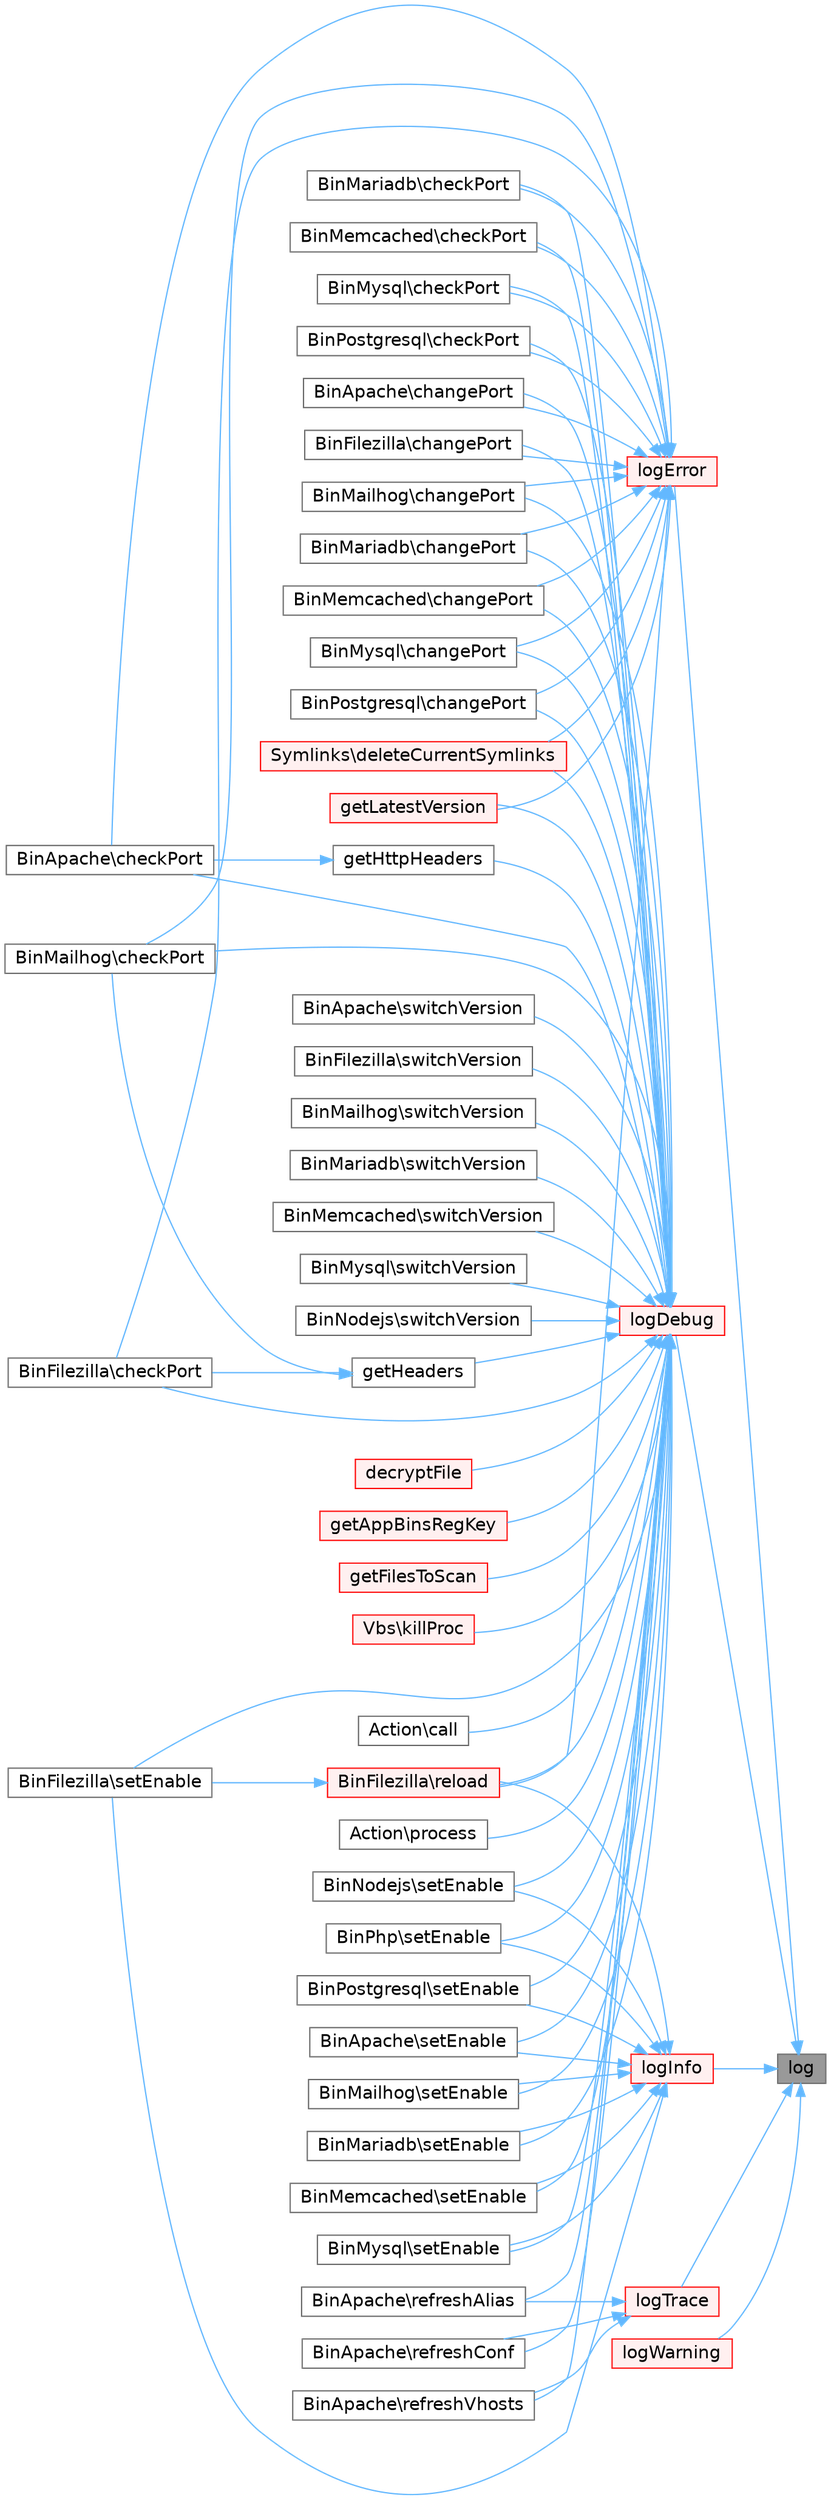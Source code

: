 digraph "log"
{
 // LATEX_PDF_SIZE
  bgcolor="transparent";
  edge [fontname=Helvetica,fontsize=14,labelfontname=Helvetica,labelfontsize=14];
  node [fontname=Helvetica,fontsize=14,shape=box,height=0.2,width=0.4];
  rankdir="RL";
  Node1 [id="Node000001",label="log",height=0.2,width=0.4,color="gray40", fillcolor="grey60", style="filled", fontcolor="black",tooltip=" "];
  Node1 -> Node2 [id="edge1_Node000001_Node000002",dir="back",color="steelblue1",style="solid",tooltip=" "];
  Node2 [id="Node000002",label="logDebug",height=0.2,width=0.4,color="red", fillcolor="#FFF0F0", style="filled",URL="$d6/de4/classUtil.html#a708479f12c93bcadef186df397bbf049",tooltip=" "];
  Node2 -> Node3 [id="edge2_Node000002_Node000003",dir="back",color="steelblue1",style="solid",tooltip=" "];
  Node3 [id="Node000003",label="Action\\call",height=0.2,width=0.4,color="grey40", fillcolor="white", style="filled",URL="$db/d09/classAction.html#a6eab79eb34de1b5a3ba31ed9a08a82c7",tooltip=" "];
  Node2 -> Node4 [id="edge3_Node000002_Node000004",dir="back",color="steelblue1",style="solid",tooltip=" "];
  Node4 [id="Node000004",label="BinApache\\changePort",height=0.2,width=0.4,color="grey40", fillcolor="white", style="filled",URL="$d9/d6c/classBinApache.html#a85f983791a52bf029fac9b6d3b3976d2",tooltip=" "];
  Node2 -> Node5 [id="edge4_Node000002_Node000005",dir="back",color="steelblue1",style="solid",tooltip=" "];
  Node5 [id="Node000005",label="BinFilezilla\\changePort",height=0.2,width=0.4,color="grey40", fillcolor="white", style="filled",URL="$da/d23/classBinFilezilla.html#a85f983791a52bf029fac9b6d3b3976d2",tooltip=" "];
  Node2 -> Node6 [id="edge5_Node000002_Node000006",dir="back",color="steelblue1",style="solid",tooltip=" "];
  Node6 [id="Node000006",label="BinMailhog\\changePort",height=0.2,width=0.4,color="grey40", fillcolor="white", style="filled",URL="$db/df2/classBinMailhog.html#a85f983791a52bf029fac9b6d3b3976d2",tooltip=" "];
  Node2 -> Node7 [id="edge6_Node000002_Node000007",dir="back",color="steelblue1",style="solid",tooltip=" "];
  Node7 [id="Node000007",label="BinMariadb\\changePort",height=0.2,width=0.4,color="grey40", fillcolor="white", style="filled",URL="$d4/d8f/classBinMariadb.html#a85f983791a52bf029fac9b6d3b3976d2",tooltip=" "];
  Node2 -> Node8 [id="edge7_Node000002_Node000008",dir="back",color="steelblue1",style="solid",tooltip=" "];
  Node8 [id="Node000008",label="BinMemcached\\changePort",height=0.2,width=0.4,color="grey40", fillcolor="white", style="filled",URL="$da/d10/classBinMemcached.html#a85f983791a52bf029fac9b6d3b3976d2",tooltip=" "];
  Node2 -> Node9 [id="edge8_Node000002_Node000009",dir="back",color="steelblue1",style="solid",tooltip=" "];
  Node9 [id="Node000009",label="BinMysql\\changePort",height=0.2,width=0.4,color="grey40", fillcolor="white", style="filled",URL="$d6/d88/classBinMysql.html#a85f983791a52bf029fac9b6d3b3976d2",tooltip=" "];
  Node2 -> Node10 [id="edge9_Node000002_Node000010",dir="back",color="steelblue1",style="solid",tooltip=" "];
  Node10 [id="Node000010",label="BinPostgresql\\changePort",height=0.2,width=0.4,color="grey40", fillcolor="white", style="filled",URL="$dc/db9/classBinPostgresql.html#a85f983791a52bf029fac9b6d3b3976d2",tooltip=" "];
  Node2 -> Node11 [id="edge10_Node000002_Node000011",dir="back",color="steelblue1",style="solid",tooltip=" "];
  Node11 [id="Node000011",label="BinMailhog\\checkPort",height=0.2,width=0.4,color="grey40", fillcolor="white", style="filled",URL="$db/df2/classBinMailhog.html#a6ac161241c3339d3885d9ab6e53dca82",tooltip=" "];
  Node2 -> Node12 [id="edge11_Node000002_Node000012",dir="back",color="steelblue1",style="solid",tooltip=" "];
  Node12 [id="Node000012",label="BinMariadb\\checkPort",height=0.2,width=0.4,color="grey40", fillcolor="white", style="filled",URL="$d4/d8f/classBinMariadb.html#a6ac161241c3339d3885d9ab6e53dca82",tooltip=" "];
  Node2 -> Node13 [id="edge12_Node000002_Node000013",dir="back",color="steelblue1",style="solid",tooltip=" "];
  Node13 [id="Node000013",label="BinMemcached\\checkPort",height=0.2,width=0.4,color="grey40", fillcolor="white", style="filled",URL="$da/d10/classBinMemcached.html#a6ac161241c3339d3885d9ab6e53dca82",tooltip=" "];
  Node2 -> Node14 [id="edge13_Node000002_Node000014",dir="back",color="steelblue1",style="solid",tooltip=" "];
  Node14 [id="Node000014",label="BinMysql\\checkPort",height=0.2,width=0.4,color="grey40", fillcolor="white", style="filled",URL="$d6/d88/classBinMysql.html#a6ac161241c3339d3885d9ab6e53dca82",tooltip=" "];
  Node2 -> Node15 [id="edge14_Node000002_Node000015",dir="back",color="steelblue1",style="solid",tooltip=" "];
  Node15 [id="Node000015",label="BinPostgresql\\checkPort",height=0.2,width=0.4,color="grey40", fillcolor="white", style="filled",URL="$dc/db9/classBinPostgresql.html#a6ac161241c3339d3885d9ab6e53dca82",tooltip=" "];
  Node2 -> Node16 [id="edge15_Node000002_Node000016",dir="back",color="steelblue1",style="solid",tooltip=" "];
  Node16 [id="Node000016",label="BinApache\\checkPort",height=0.2,width=0.4,color="grey40", fillcolor="white", style="filled",URL="$d9/d6c/classBinApache.html#a9ca47e4a3418f9f2dac524e6bea34391",tooltip=" "];
  Node2 -> Node17 [id="edge16_Node000002_Node000017",dir="back",color="steelblue1",style="solid",tooltip=" "];
  Node17 [id="Node000017",label="BinFilezilla\\checkPort",height=0.2,width=0.4,color="grey40", fillcolor="white", style="filled",URL="$da/d23/classBinFilezilla.html#a9ca47e4a3418f9f2dac524e6bea34391",tooltip=" "];
  Node2 -> Node18 [id="edge17_Node000002_Node000018",dir="back",color="steelblue1",style="solid",tooltip=" "];
  Node18 [id="Node000018",label="decryptFile",height=0.2,width=0.4,color="red", fillcolor="#FFF0F0", style="filled",URL="$d6/de4/classUtil.html#a9ef9fa270e4e55707d09cc01576e7a60",tooltip=" "];
  Node2 -> Node24 [id="edge18_Node000002_Node000024",dir="back",color="steelblue1",style="solid",tooltip=" "];
  Node24 [id="Node000024",label="Symlinks\\deleteCurrentSymlinks",height=0.2,width=0.4,color="red", fillcolor="#FFF0F0", style="filled",URL="$de/db3/classSymlinks.html#a481e5161d8483e116769511960d5ac41",tooltip=" "];
  Node2 -> Node26 [id="edge19_Node000002_Node000026",dir="back",color="steelblue1",style="solid",tooltip=" "];
  Node26 [id="Node000026",label="getAppBinsRegKey",height=0.2,width=0.4,color="red", fillcolor="#FFF0F0", style="filled",URL="$d6/de4/classUtil.html#a583ef7a9169fe7a94bd0e3f7a5a53f11",tooltip=" "];
  Node2 -> Node32 [id="edge20_Node000002_Node000032",dir="back",color="steelblue1",style="solid",tooltip=" "];
  Node32 [id="Node000032",label="getFilesToScan",height=0.2,width=0.4,color="red", fillcolor="#FFF0F0", style="filled",URL="$d6/de4/classUtil.html#a5feb3945ea9a31d8d4fc089b3054246a",tooltip=" "];
  Node2 -> Node34 [id="edge21_Node000002_Node000034",dir="back",color="steelblue1",style="solid",tooltip=" "];
  Node34 [id="Node000034",label="getHeaders",height=0.2,width=0.4,color="grey40", fillcolor="white", style="filled",URL="$d6/de4/classUtil.html#a2e243722302519425c3cf26fe2fc180c",tooltip=" "];
  Node34 -> Node11 [id="edge22_Node000034_Node000011",dir="back",color="steelblue1",style="solid",tooltip=" "];
  Node34 -> Node17 [id="edge23_Node000034_Node000017",dir="back",color="steelblue1",style="solid",tooltip=" "];
  Node2 -> Node35 [id="edge24_Node000002_Node000035",dir="back",color="steelblue1",style="solid",tooltip=" "];
  Node35 [id="Node000035",label="getHttpHeaders",height=0.2,width=0.4,color="grey40", fillcolor="white", style="filled",URL="$d6/de4/classUtil.html#a50eda2085ef0baf6a405786fb0eb1d79",tooltip=" "];
  Node35 -> Node16 [id="edge25_Node000035_Node000016",dir="back",color="steelblue1",style="solid",tooltip=" "];
  Node2 -> Node21 [id="edge26_Node000002_Node000021",dir="back",color="steelblue1",style="solid",tooltip=" "];
  Node21 [id="Node000021",label="getLatestVersion",height=0.2,width=0.4,color="red", fillcolor="#FFF0F0", style="filled",URL="$d6/de4/classUtil.html#a5519304e7e5c898272ba0b5ff40062d9",tooltip=" "];
  Node2 -> Node36 [id="edge27_Node000002_Node000036",dir="back",color="steelblue1",style="solid",tooltip=" "];
  Node36 [id="Node000036",label="Vbs\\killProc",height=0.2,width=0.4,color="red", fillcolor="#FFF0F0", style="filled",URL="$dd/de9/classVbs.html#aebc14ecd472e0982e772d53f02ffe220",tooltip=" "];
  Node2 -> Node50 [id="edge28_Node000002_Node000050",dir="back",color="steelblue1",style="solid",tooltip=" "];
  Node50 [id="Node000050",label="Action\\process",height=0.2,width=0.4,color="grey40", fillcolor="white", style="filled",URL="$db/d09/classAction.html#a7d4ad4038b036a67eece619e6f88c89e",tooltip=" "];
  Node2 -> Node51 [id="edge29_Node000002_Node000051",dir="back",color="steelblue1",style="solid",tooltip=" "];
  Node51 [id="Node000051",label="BinApache\\refreshAlias",height=0.2,width=0.4,color="grey40", fillcolor="white", style="filled",URL="$d9/d6c/classBinApache.html#ac71a7ebeb322350f1c901e8d7edababf",tooltip=" "];
  Node2 -> Node52 [id="edge30_Node000002_Node000052",dir="back",color="steelblue1",style="solid",tooltip=" "];
  Node52 [id="Node000052",label="BinApache\\refreshConf",height=0.2,width=0.4,color="grey40", fillcolor="white", style="filled",URL="$d9/d6c/classBinApache.html#a8b7f77e0482448508227a8d86659119f",tooltip=" "];
  Node2 -> Node53 [id="edge31_Node000002_Node000053",dir="back",color="steelblue1",style="solid",tooltip=" "];
  Node53 [id="Node000053",label="BinApache\\refreshVhosts",height=0.2,width=0.4,color="grey40", fillcolor="white", style="filled",URL="$d9/d6c/classBinApache.html#af98eed1f3f988839fdacd19dc25fb8a6",tooltip=" "];
  Node2 -> Node54 [id="edge32_Node000002_Node000054",dir="back",color="steelblue1",style="solid",tooltip=" "];
  Node54 [id="Node000054",label="BinFilezilla\\reload",height=0.2,width=0.4,color="red", fillcolor="#FFF0F0", style="filled",URL="$da/d23/classBinFilezilla.html#abcf741f558ed8382bf163307e1a4e71d",tooltip=" "];
  Node54 -> Node56 [id="edge33_Node000054_Node000056",dir="back",color="steelblue1",style="solid",tooltip=" "];
  Node56 [id="Node000056",label="BinFilezilla\\setEnable",height=0.2,width=0.4,color="grey40", fillcolor="white", style="filled",URL="$da/d23/classBinFilezilla.html#a8793e887e0ef76afd6f91028fc480674",tooltip=" "];
  Node2 -> Node60 [id="edge34_Node000002_Node000060",dir="back",color="steelblue1",style="solid",tooltip=" "];
  Node60 [id="Node000060",label="BinApache\\setEnable",height=0.2,width=0.4,color="grey40", fillcolor="white", style="filled",URL="$d9/d6c/classBinApache.html#a8793e887e0ef76afd6f91028fc480674",tooltip=" "];
  Node2 -> Node56 [id="edge35_Node000002_Node000056",dir="back",color="steelblue1",style="solid",tooltip=" "];
  Node2 -> Node61 [id="edge36_Node000002_Node000061",dir="back",color="steelblue1",style="solid",tooltip=" "];
  Node61 [id="Node000061",label="BinMailhog\\setEnable",height=0.2,width=0.4,color="grey40", fillcolor="white", style="filled",URL="$db/df2/classBinMailhog.html#a8793e887e0ef76afd6f91028fc480674",tooltip=" "];
  Node2 -> Node62 [id="edge37_Node000002_Node000062",dir="back",color="steelblue1",style="solid",tooltip=" "];
  Node62 [id="Node000062",label="BinMariadb\\setEnable",height=0.2,width=0.4,color="grey40", fillcolor="white", style="filled",URL="$d4/d8f/classBinMariadb.html#a8793e887e0ef76afd6f91028fc480674",tooltip=" "];
  Node2 -> Node63 [id="edge38_Node000002_Node000063",dir="back",color="steelblue1",style="solid",tooltip=" "];
  Node63 [id="Node000063",label="BinMemcached\\setEnable",height=0.2,width=0.4,color="grey40", fillcolor="white", style="filled",URL="$da/d10/classBinMemcached.html#a8793e887e0ef76afd6f91028fc480674",tooltip=" "];
  Node2 -> Node64 [id="edge39_Node000002_Node000064",dir="back",color="steelblue1",style="solid",tooltip=" "];
  Node64 [id="Node000064",label="BinMysql\\setEnable",height=0.2,width=0.4,color="grey40", fillcolor="white", style="filled",URL="$d6/d88/classBinMysql.html#a8793e887e0ef76afd6f91028fc480674",tooltip=" "];
  Node2 -> Node65 [id="edge40_Node000002_Node000065",dir="back",color="steelblue1",style="solid",tooltip=" "];
  Node65 [id="Node000065",label="BinNodejs\\setEnable",height=0.2,width=0.4,color="grey40", fillcolor="white", style="filled",URL="$d8/d9c/classBinNodejs.html#a8793e887e0ef76afd6f91028fc480674",tooltip=" "];
  Node2 -> Node66 [id="edge41_Node000002_Node000066",dir="back",color="steelblue1",style="solid",tooltip=" "];
  Node66 [id="Node000066",label="BinPhp\\setEnable",height=0.2,width=0.4,color="grey40", fillcolor="white", style="filled",URL="$dc/db3/classBinPhp.html#a8793e887e0ef76afd6f91028fc480674",tooltip=" "];
  Node2 -> Node67 [id="edge42_Node000002_Node000067",dir="back",color="steelblue1",style="solid",tooltip=" "];
  Node67 [id="Node000067",label="BinPostgresql\\setEnable",height=0.2,width=0.4,color="grey40", fillcolor="white", style="filled",URL="$dc/db9/classBinPostgresql.html#a8793e887e0ef76afd6f91028fc480674",tooltip=" "];
  Node2 -> Node68 [id="edge43_Node000002_Node000068",dir="back",color="steelblue1",style="solid",tooltip=" "];
  Node68 [id="Node000068",label="BinApache\\switchVersion",height=0.2,width=0.4,color="grey40", fillcolor="white", style="filled",URL="$d9/d6c/classBinApache.html#a5f33c33705dd268ad4799ceeacc8eec3",tooltip=" "];
  Node2 -> Node59 [id="edge44_Node000002_Node000059",dir="back",color="steelblue1",style="solid",tooltip=" "];
  Node59 [id="Node000059",label="BinFilezilla\\switchVersion",height=0.2,width=0.4,color="grey40", fillcolor="white", style="filled",URL="$da/d23/classBinFilezilla.html#a5f33c33705dd268ad4799ceeacc8eec3",tooltip=" "];
  Node2 -> Node69 [id="edge45_Node000002_Node000069",dir="back",color="steelblue1",style="solid",tooltip=" "];
  Node69 [id="Node000069",label="BinMailhog\\switchVersion",height=0.2,width=0.4,color="grey40", fillcolor="white", style="filled",URL="$db/df2/classBinMailhog.html#a5f33c33705dd268ad4799ceeacc8eec3",tooltip=" "];
  Node2 -> Node70 [id="edge46_Node000002_Node000070",dir="back",color="steelblue1",style="solid",tooltip=" "];
  Node70 [id="Node000070",label="BinMariadb\\switchVersion",height=0.2,width=0.4,color="grey40", fillcolor="white", style="filled",URL="$d4/d8f/classBinMariadb.html#a5f33c33705dd268ad4799ceeacc8eec3",tooltip=" "];
  Node2 -> Node71 [id="edge47_Node000002_Node000071",dir="back",color="steelblue1",style="solid",tooltip=" "];
  Node71 [id="Node000071",label="BinMemcached\\switchVersion",height=0.2,width=0.4,color="grey40", fillcolor="white", style="filled",URL="$da/d10/classBinMemcached.html#a5f33c33705dd268ad4799ceeacc8eec3",tooltip=" "];
  Node2 -> Node72 [id="edge48_Node000002_Node000072",dir="back",color="steelblue1",style="solid",tooltip=" "];
  Node72 [id="Node000072",label="BinMysql\\switchVersion",height=0.2,width=0.4,color="grey40", fillcolor="white", style="filled",URL="$d6/d88/classBinMysql.html#a5f33c33705dd268ad4799ceeacc8eec3",tooltip=" "];
  Node2 -> Node73 [id="edge49_Node000002_Node000073",dir="back",color="steelblue1",style="solid",tooltip=" "];
  Node73 [id="Node000073",label="BinNodejs\\switchVersion",height=0.2,width=0.4,color="grey40", fillcolor="white", style="filled",URL="$d8/d9c/classBinNodejs.html#a5f33c33705dd268ad4799ceeacc8eec3",tooltip=" "];
  Node1 -> Node177 [id="edge50_Node000001_Node000177",dir="back",color="steelblue1",style="solid",tooltip=" "];
  Node177 [id="Node000177",label="logError",height=0.2,width=0.4,color="red", fillcolor="#FFF0F0", style="filled",URL="$d6/de4/classUtil.html#a05d384b2e8414a0c833d6ce561007e62",tooltip=" "];
  Node177 -> Node4 [id="edge51_Node000177_Node000004",dir="back",color="steelblue1",style="solid",tooltip=" "];
  Node177 -> Node5 [id="edge52_Node000177_Node000005",dir="back",color="steelblue1",style="solid",tooltip=" "];
  Node177 -> Node6 [id="edge53_Node000177_Node000006",dir="back",color="steelblue1",style="solid",tooltip=" "];
  Node177 -> Node7 [id="edge54_Node000177_Node000007",dir="back",color="steelblue1",style="solid",tooltip=" "];
  Node177 -> Node8 [id="edge55_Node000177_Node000008",dir="back",color="steelblue1",style="solid",tooltip=" "];
  Node177 -> Node9 [id="edge56_Node000177_Node000009",dir="back",color="steelblue1",style="solid",tooltip=" "];
  Node177 -> Node10 [id="edge57_Node000177_Node000010",dir="back",color="steelblue1",style="solid",tooltip=" "];
  Node177 -> Node11 [id="edge58_Node000177_Node000011",dir="back",color="steelblue1",style="solid",tooltip=" "];
  Node177 -> Node12 [id="edge59_Node000177_Node000012",dir="back",color="steelblue1",style="solid",tooltip=" "];
  Node177 -> Node13 [id="edge60_Node000177_Node000013",dir="back",color="steelblue1",style="solid",tooltip=" "];
  Node177 -> Node14 [id="edge61_Node000177_Node000014",dir="back",color="steelblue1",style="solid",tooltip=" "];
  Node177 -> Node15 [id="edge62_Node000177_Node000015",dir="back",color="steelblue1",style="solid",tooltip=" "];
  Node177 -> Node16 [id="edge63_Node000177_Node000016",dir="back",color="steelblue1",style="solid",tooltip=" "];
  Node177 -> Node17 [id="edge64_Node000177_Node000017",dir="back",color="steelblue1",style="solid",tooltip=" "];
  Node177 -> Node24 [id="edge65_Node000177_Node000024",dir="back",color="steelblue1",style="solid",tooltip=" "];
  Node177 -> Node21 [id="edge66_Node000177_Node000021",dir="back",color="steelblue1",style="solid",tooltip=" "];
  Node177 -> Node54 [id="edge67_Node000177_Node000054",dir="back",color="steelblue1",style="solid",tooltip=" "];
  Node1 -> Node252 [id="edge68_Node000001_Node000252",dir="back",color="steelblue1",style="solid",tooltip=" "];
  Node252 [id="Node000252",label="logInfo",height=0.2,width=0.4,color="red", fillcolor="#FFF0F0", style="filled",URL="$d6/de4/classUtil.html#a3ce627b3c417b42254504e0ee528caa4",tooltip=" "];
  Node252 -> Node54 [id="edge69_Node000252_Node000054",dir="back",color="steelblue1",style="solid",tooltip=" "];
  Node252 -> Node60 [id="edge70_Node000252_Node000060",dir="back",color="steelblue1",style="solid",tooltip=" "];
  Node252 -> Node56 [id="edge71_Node000252_Node000056",dir="back",color="steelblue1",style="solid",tooltip=" "];
  Node252 -> Node61 [id="edge72_Node000252_Node000061",dir="back",color="steelblue1",style="solid",tooltip=" "];
  Node252 -> Node62 [id="edge73_Node000252_Node000062",dir="back",color="steelblue1",style="solid",tooltip=" "];
  Node252 -> Node63 [id="edge74_Node000252_Node000063",dir="back",color="steelblue1",style="solid",tooltip=" "];
  Node252 -> Node64 [id="edge75_Node000252_Node000064",dir="back",color="steelblue1",style="solid",tooltip=" "];
  Node252 -> Node65 [id="edge76_Node000252_Node000065",dir="back",color="steelblue1",style="solid",tooltip=" "];
  Node252 -> Node66 [id="edge77_Node000252_Node000066",dir="back",color="steelblue1",style="solid",tooltip=" "];
  Node252 -> Node67 [id="edge78_Node000252_Node000067",dir="back",color="steelblue1",style="solid",tooltip=" "];
  Node1 -> Node258 [id="edge79_Node000001_Node000258",dir="back",color="steelblue1",style="solid",tooltip=" "];
  Node258 [id="Node000258",label="logTrace",height=0.2,width=0.4,color="red", fillcolor="#FFF0F0", style="filled",URL="$d6/de4/classUtil.html#a3382e3eeb2fe064cb93b2d33f47ba8e0",tooltip=" "];
  Node258 -> Node51 [id="edge80_Node000258_Node000051",dir="back",color="steelblue1",style="solid",tooltip=" "];
  Node258 -> Node52 [id="edge81_Node000258_Node000052",dir="back",color="steelblue1",style="solid",tooltip=" "];
  Node258 -> Node53 [id="edge82_Node000258_Node000053",dir="back",color="steelblue1",style="solid",tooltip=" "];
  Node1 -> Node276 [id="edge83_Node000001_Node000276",dir="back",color="steelblue1",style="solid",tooltip=" "];
  Node276 [id="Node000276",label="logWarning",height=0.2,width=0.4,color="red", fillcolor="#FFF0F0", style="filled",URL="$d6/de4/classUtil.html#afb595f5d1eb1812a8662a81a814b7d64",tooltip=" "];
}
